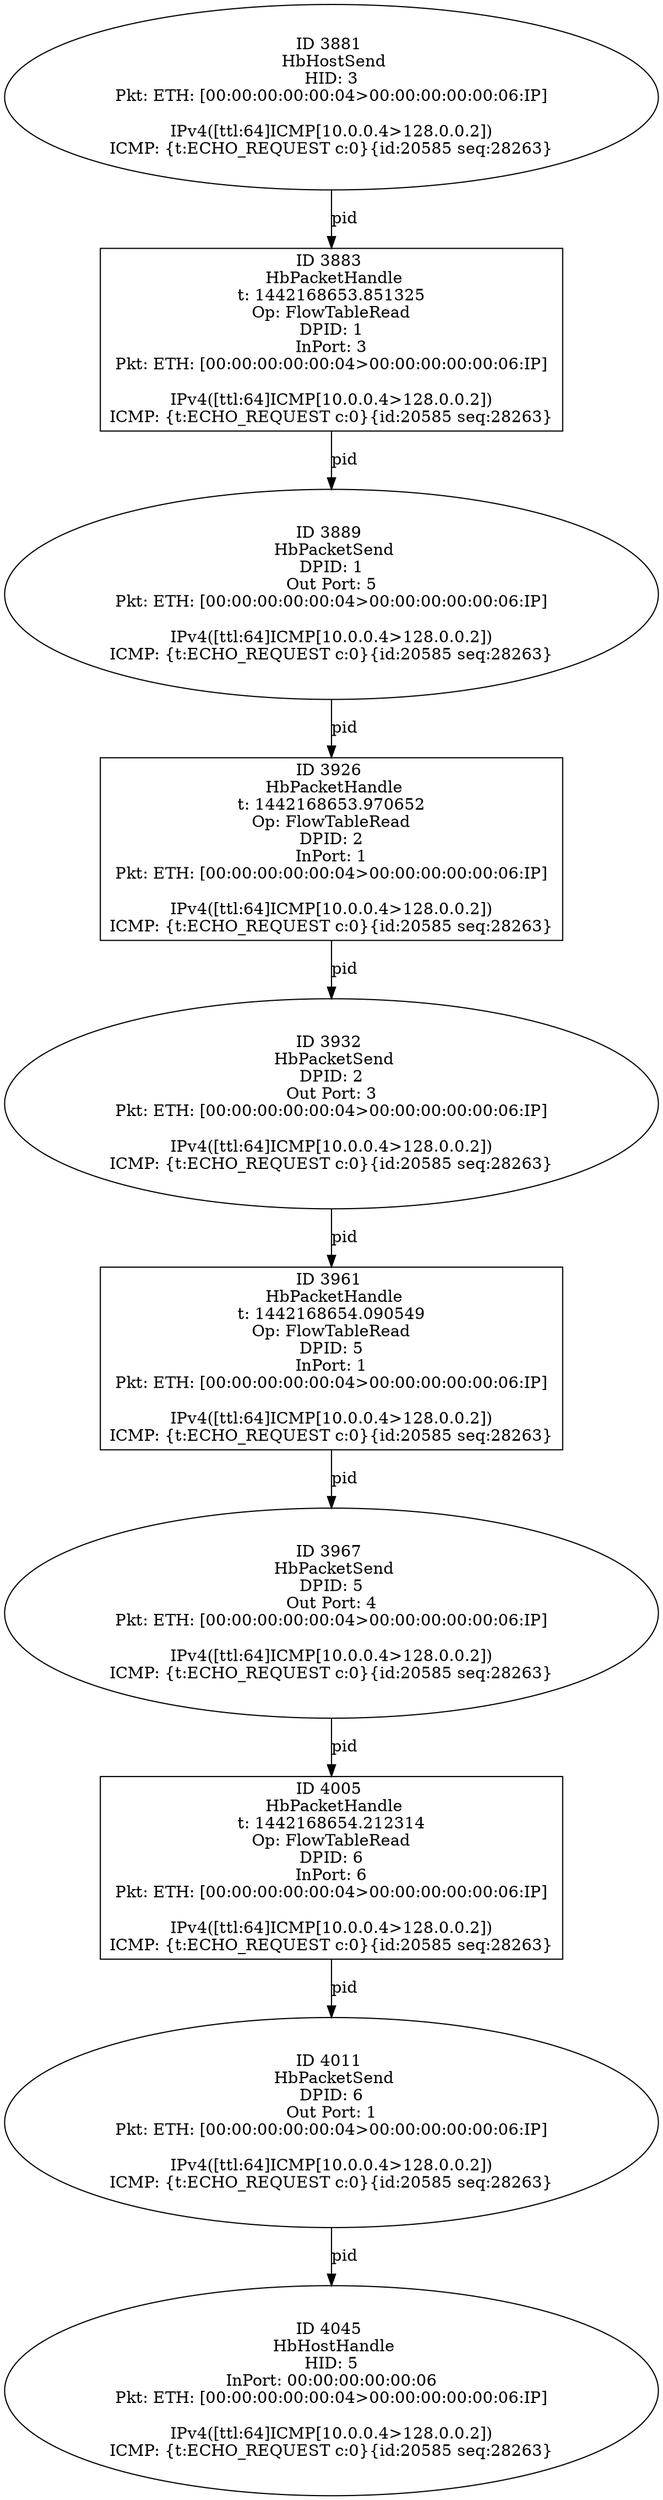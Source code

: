 strict digraph G {
3883 [shape=box, event=<hb_events.HbPacketHandle object at 0x1065924d0>, label="ID 3883 
 HbPacketHandle
t: 1442168653.851325
Op: FlowTableRead
DPID: 1
InPort: 3
Pkt: ETH: [00:00:00:00:00:04>00:00:00:00:00:06:IP]

IPv4([ttl:64]ICMP[10.0.0.4>128.0.0.2])
ICMP: {t:ECHO_REQUEST c:0}{id:20585 seq:28263}"];
4005 [shape=box, event=<hb_events.HbPacketHandle object at 0x1065e92d0>, label="ID 4005 
 HbPacketHandle
t: 1442168654.212314
Op: FlowTableRead
DPID: 6
InPort: 6
Pkt: ETH: [00:00:00:00:00:04>00:00:00:00:00:06:IP]

IPv4([ttl:64]ICMP[10.0.0.4>128.0.0.2])
ICMP: {t:ECHO_REQUEST c:0}{id:20585 seq:28263}"];
3881 [shape=oval, event=<hb_events.HbHostSend object at 0x106592290>, label="ID 3881 
 HbHostSend
HID: 3
Pkt: ETH: [00:00:00:00:00:04>00:00:00:00:00:06:IP]

IPv4([ttl:64]ICMP[10.0.0.4>128.0.0.2])
ICMP: {t:ECHO_REQUEST c:0}{id:20585 seq:28263}"];
4011 [shape=oval, event=<hb_events.HbPacketSend object at 0x1065f0b50>, label="ID 4011 
 HbPacketSend
DPID: 6
Out Port: 1
Pkt: ETH: [00:00:00:00:00:04>00:00:00:00:00:06:IP]

IPv4([ttl:64]ICMP[10.0.0.4>128.0.0.2])
ICMP: {t:ECHO_REQUEST c:0}{id:20585 seq:28263}"];
4045 [shape=oval, event=<hb_events.HbHostHandle object at 0x1066162d0>, label="ID 4045 
 HbHostHandle
HID: 5
InPort: 00:00:00:00:00:06
Pkt: ETH: [00:00:00:00:00:04>00:00:00:00:00:06:IP]

IPv4([ttl:64]ICMP[10.0.0.4>128.0.0.2])
ICMP: {t:ECHO_REQUEST c:0}{id:20585 seq:28263}"];
3889 [shape=oval, event=<hb_events.HbPacketSend object at 0x106592910>, label="ID 3889 
 HbPacketSend
DPID: 1
Out Port: 5
Pkt: ETH: [00:00:00:00:00:04>00:00:00:00:00:06:IP]

IPv4([ttl:64]ICMP[10.0.0.4>128.0.0.2])
ICMP: {t:ECHO_REQUEST c:0}{id:20585 seq:28263}"];
3926 [shape=box, event=<hb_events.HbPacketHandle object at 0x1065a98d0>, label="ID 3926 
 HbPacketHandle
t: 1442168653.970652
Op: FlowTableRead
DPID: 2
InPort: 1
Pkt: ETH: [00:00:00:00:00:04>00:00:00:00:00:06:IP]

IPv4([ttl:64]ICMP[10.0.0.4>128.0.0.2])
ICMP: {t:ECHO_REQUEST c:0}{id:20585 seq:28263}"];
3961 [shape=box, event=<hb_events.HbPacketHandle object at 0x1065c6650>, label="ID 3961 
 HbPacketHandle
t: 1442168654.090549
Op: FlowTableRead
DPID: 5
InPort: 1
Pkt: ETH: [00:00:00:00:00:04>00:00:00:00:00:06:IP]

IPv4([ttl:64]ICMP[10.0.0.4>128.0.0.2])
ICMP: {t:ECHO_REQUEST c:0}{id:20585 seq:28263}"];
3932 [shape=oval, event=<hb_events.HbPacketSend object at 0x1065b89d0>, label="ID 3932 
 HbPacketSend
DPID: 2
Out Port: 3
Pkt: ETH: [00:00:00:00:00:04>00:00:00:00:00:06:IP]

IPv4([ttl:64]ICMP[10.0.0.4>128.0.0.2])
ICMP: {t:ECHO_REQUEST c:0}{id:20585 seq:28263}"];
3967 [shape=oval, event=<hb_events.HbPacketSend object at 0x1065cdcd0>, label="ID 3967 
 HbPacketSend
DPID: 5
Out Port: 4
Pkt: ETH: [00:00:00:00:00:04>00:00:00:00:00:06:IP]

IPv4([ttl:64]ICMP[10.0.0.4>128.0.0.2])
ICMP: {t:ECHO_REQUEST c:0}{id:20585 seq:28263}"];
3883 -> 3889  [rel=pid, label=pid];
4005 -> 4011  [rel=pid, label=pid];
3881 -> 3883  [rel=pid, label=pid];
4011 -> 4045  [rel=pid, label=pid];
3889 -> 3926  [rel=pid, label=pid];
3926 -> 3932  [rel=pid, label=pid];
3961 -> 3967  [rel=pid, label=pid];
3932 -> 3961  [rel=pid, label=pid];
3967 -> 4005  [rel=pid, label=pid];
}
